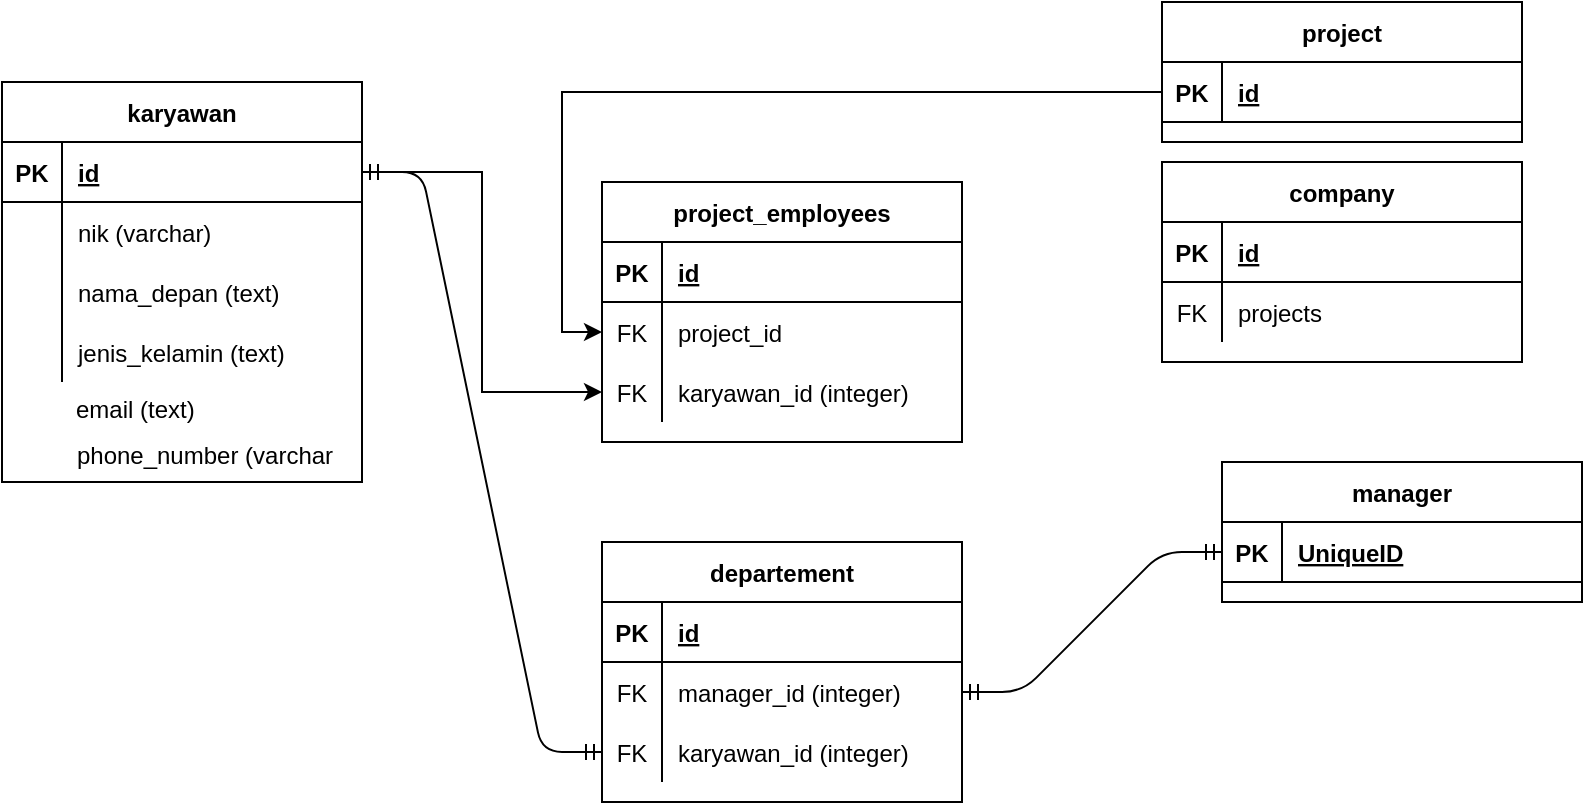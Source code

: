 <mxfile version="13.6.2" type="github">
  <diagram id="hxZONnEqUnCVAm0r_mop" name="Schema All-relation Study">
    <mxGraphModel dx="1422" dy="762" grid="1" gridSize="10" guides="1" tooltips="1" connect="1" arrows="1" fold="1" page="1" pageScale="1" pageWidth="827" pageHeight="1169" math="0" shadow="0">
      <root>
        <mxCell id="0" />
        <mxCell id="1" parent="0" />
        <mxCell id="5lLjW02b0xMgPgSY-7X2-3" value="karyawan" style="shape=table;startSize=30;container=1;collapsible=1;childLayout=tableLayout;fixedRows=1;rowLines=0;fontStyle=1;align=center;resizeLast=1;" vertex="1" parent="1">
          <mxGeometry x="10" y="60" width="180" height="200" as="geometry" />
        </mxCell>
        <mxCell id="5lLjW02b0xMgPgSY-7X2-4" value="" style="shape=partialRectangle;collapsible=0;dropTarget=0;pointerEvents=0;fillColor=none;top=0;left=0;bottom=1;right=0;points=[[0,0.5],[1,0.5]];portConstraint=eastwest;" vertex="1" parent="5lLjW02b0xMgPgSY-7X2-3">
          <mxGeometry y="30" width="180" height="30" as="geometry" />
        </mxCell>
        <mxCell id="5lLjW02b0xMgPgSY-7X2-5" value="PK" style="shape=partialRectangle;connectable=0;fillColor=none;top=0;left=0;bottom=0;right=0;fontStyle=1;overflow=hidden;" vertex="1" parent="5lLjW02b0xMgPgSY-7X2-4">
          <mxGeometry width="30" height="30" as="geometry" />
        </mxCell>
        <mxCell id="5lLjW02b0xMgPgSY-7X2-6" value="id" style="shape=partialRectangle;connectable=0;fillColor=none;top=0;left=0;bottom=0;right=0;align=left;spacingLeft=6;fontStyle=5;overflow=hidden;" vertex="1" parent="5lLjW02b0xMgPgSY-7X2-4">
          <mxGeometry x="30" width="150" height="30" as="geometry" />
        </mxCell>
        <mxCell id="5lLjW02b0xMgPgSY-7X2-7" value="" style="shape=partialRectangle;collapsible=0;dropTarget=0;pointerEvents=0;fillColor=none;top=0;left=0;bottom=0;right=0;points=[[0,0.5],[1,0.5]];portConstraint=eastwest;" vertex="1" parent="5lLjW02b0xMgPgSY-7X2-3">
          <mxGeometry y="60" width="180" height="30" as="geometry" />
        </mxCell>
        <mxCell id="5lLjW02b0xMgPgSY-7X2-8" value="" style="shape=partialRectangle;connectable=0;fillColor=none;top=0;left=0;bottom=0;right=0;editable=1;overflow=hidden;" vertex="1" parent="5lLjW02b0xMgPgSY-7X2-7">
          <mxGeometry width="30" height="30" as="geometry" />
        </mxCell>
        <mxCell id="5lLjW02b0xMgPgSY-7X2-9" value="nik (varchar)" style="shape=partialRectangle;connectable=0;fillColor=none;top=0;left=0;bottom=0;right=0;align=left;spacingLeft=6;overflow=hidden;" vertex="1" parent="5lLjW02b0xMgPgSY-7X2-7">
          <mxGeometry x="30" width="150" height="30" as="geometry" />
        </mxCell>
        <mxCell id="5lLjW02b0xMgPgSY-7X2-10" value="" style="shape=partialRectangle;collapsible=0;dropTarget=0;pointerEvents=0;fillColor=none;top=0;left=0;bottom=0;right=0;points=[[0,0.5],[1,0.5]];portConstraint=eastwest;" vertex="1" parent="5lLjW02b0xMgPgSY-7X2-3">
          <mxGeometry y="90" width="180" height="30" as="geometry" />
        </mxCell>
        <mxCell id="5lLjW02b0xMgPgSY-7X2-11" value="" style="shape=partialRectangle;connectable=0;fillColor=none;top=0;left=0;bottom=0;right=0;editable=1;overflow=hidden;" vertex="1" parent="5lLjW02b0xMgPgSY-7X2-10">
          <mxGeometry width="30" height="30" as="geometry" />
        </mxCell>
        <mxCell id="5lLjW02b0xMgPgSY-7X2-12" value="nama_depan (text)" style="shape=partialRectangle;connectable=0;fillColor=none;top=0;left=0;bottom=0;right=0;align=left;spacingLeft=6;overflow=hidden;" vertex="1" parent="5lLjW02b0xMgPgSY-7X2-10">
          <mxGeometry x="30" width="150" height="30" as="geometry" />
        </mxCell>
        <mxCell id="5lLjW02b0xMgPgSY-7X2-13" value="" style="shape=partialRectangle;collapsible=0;dropTarget=0;pointerEvents=0;fillColor=none;top=0;left=0;bottom=0;right=0;points=[[0,0.5],[1,0.5]];portConstraint=eastwest;" vertex="1" parent="5lLjW02b0xMgPgSY-7X2-3">
          <mxGeometry y="120" width="180" height="30" as="geometry" />
        </mxCell>
        <mxCell id="5lLjW02b0xMgPgSY-7X2-14" value="" style="shape=partialRectangle;connectable=0;fillColor=none;top=0;left=0;bottom=0;right=0;editable=1;overflow=hidden;" vertex="1" parent="5lLjW02b0xMgPgSY-7X2-13">
          <mxGeometry width="30" height="30" as="geometry" />
        </mxCell>
        <mxCell id="5lLjW02b0xMgPgSY-7X2-15" value="jenis_kelamin (text)" style="shape=partialRectangle;connectable=0;fillColor=none;top=0;left=0;bottom=0;right=0;align=left;spacingLeft=6;overflow=hidden;" vertex="1" parent="5lLjW02b0xMgPgSY-7X2-13">
          <mxGeometry x="30" width="150" height="30" as="geometry" />
        </mxCell>
        <mxCell id="5lLjW02b0xMgPgSY-7X2-30" value="" style="edgeStyle=entityRelationEdgeStyle;fontSize=12;html=1;endArrow=ERmandOne;startArrow=ERmandOne;entryX=0;entryY=0.5;entryDx=0;entryDy=0;" edge="1" parent="1" source="5lLjW02b0xMgPgSY-7X2-4" target="5lLjW02b0xMgPgSY-7X2-26">
          <mxGeometry width="100" height="100" relative="1" as="geometry">
            <mxPoint x="190" y="340" as="sourcePoint" />
            <mxPoint x="290" y="240" as="targetPoint" />
          </mxGeometry>
        </mxCell>
        <mxCell id="5lLjW02b0xMgPgSY-7X2-31" value="email (text)" style="text;strokeColor=none;fillColor=none;spacingLeft=4;spacingRight=4;overflow=hidden;rotatable=0;points=[[0,0.5],[1,0.5]];portConstraint=eastwest;fontSize=12;" vertex="1" parent="1">
          <mxGeometry x="41" y="210" width="80" height="30" as="geometry" />
        </mxCell>
        <mxCell id="5lLjW02b0xMgPgSY-7X2-33" value="phone_number (varchar" style="text;html=1;align=center;verticalAlign=middle;resizable=0;points=[];autosize=1;" vertex="1" parent="1">
          <mxGeometry x="41" y="237" width="140" height="20" as="geometry" />
        </mxCell>
        <mxCell id="5lLjW02b0xMgPgSY-7X2-61" value="" style="edgeStyle=entityRelationEdgeStyle;fontSize=12;html=1;endArrow=ERmandOne;startArrow=ERmandOne;exitX=1;exitY=0.5;exitDx=0;exitDy=0;entryX=0;entryY=0.5;entryDx=0;entryDy=0;" edge="1" parent="1" source="5lLjW02b0xMgPgSY-7X2-23" target="5lLjW02b0xMgPgSY-7X2-35">
          <mxGeometry width="100" height="100" relative="1" as="geometry">
            <mxPoint x="720" y="140" as="sourcePoint" />
            <mxPoint x="610" y="280" as="targetPoint" />
          </mxGeometry>
        </mxCell>
        <mxCell id="5lLjW02b0xMgPgSY-7X2-16" value="departement" style="shape=table;startSize=30;container=1;collapsible=1;childLayout=tableLayout;fixedRows=1;rowLines=0;fontStyle=1;align=center;resizeLast=1;" vertex="1" parent="1">
          <mxGeometry x="310" y="290" width="180" height="130" as="geometry" />
        </mxCell>
        <mxCell id="5lLjW02b0xMgPgSY-7X2-17" value="" style="shape=partialRectangle;collapsible=0;dropTarget=0;pointerEvents=0;fillColor=none;top=0;left=0;bottom=1;right=0;points=[[0,0.5],[1,0.5]];portConstraint=eastwest;" vertex="1" parent="5lLjW02b0xMgPgSY-7X2-16">
          <mxGeometry y="30" width="180" height="30" as="geometry" />
        </mxCell>
        <mxCell id="5lLjW02b0xMgPgSY-7X2-18" value="PK" style="shape=partialRectangle;connectable=0;fillColor=none;top=0;left=0;bottom=0;right=0;fontStyle=1;overflow=hidden;" vertex="1" parent="5lLjW02b0xMgPgSY-7X2-17">
          <mxGeometry width="30" height="30" as="geometry" />
        </mxCell>
        <mxCell id="5lLjW02b0xMgPgSY-7X2-19" value="id" style="shape=partialRectangle;connectable=0;fillColor=none;top=0;left=0;bottom=0;right=0;align=left;spacingLeft=6;fontStyle=5;overflow=hidden;" vertex="1" parent="5lLjW02b0xMgPgSY-7X2-17">
          <mxGeometry x="30" width="150" height="30" as="geometry" />
        </mxCell>
        <mxCell id="5lLjW02b0xMgPgSY-7X2-23" value="" style="shape=partialRectangle;collapsible=0;dropTarget=0;pointerEvents=0;fillColor=none;top=0;left=0;bottom=0;right=0;points=[[0,0.5],[1,0.5]];portConstraint=eastwest;" vertex="1" parent="5lLjW02b0xMgPgSY-7X2-16">
          <mxGeometry y="60" width="180" height="30" as="geometry" />
        </mxCell>
        <mxCell id="5lLjW02b0xMgPgSY-7X2-24" value="FK" style="shape=partialRectangle;connectable=0;fillColor=none;top=0;left=0;bottom=0;right=0;editable=1;overflow=hidden;" vertex="1" parent="5lLjW02b0xMgPgSY-7X2-23">
          <mxGeometry width="30" height="30" as="geometry" />
        </mxCell>
        <mxCell id="5lLjW02b0xMgPgSY-7X2-25" value="manager_id (integer)" style="shape=partialRectangle;connectable=0;fillColor=none;top=0;left=0;bottom=0;right=0;align=left;spacingLeft=6;overflow=hidden;" vertex="1" parent="5lLjW02b0xMgPgSY-7X2-23">
          <mxGeometry x="30" width="150" height="30" as="geometry" />
        </mxCell>
        <mxCell id="5lLjW02b0xMgPgSY-7X2-26" value="" style="shape=partialRectangle;collapsible=0;dropTarget=0;pointerEvents=0;fillColor=none;top=0;left=0;bottom=0;right=0;points=[[0,0.5],[1,0.5]];portConstraint=eastwest;" vertex="1" parent="5lLjW02b0xMgPgSY-7X2-16">
          <mxGeometry y="90" width="180" height="30" as="geometry" />
        </mxCell>
        <mxCell id="5lLjW02b0xMgPgSY-7X2-27" value="FK" style="shape=partialRectangle;connectable=0;fillColor=none;top=0;left=0;bottom=0;right=0;editable=1;overflow=hidden;" vertex="1" parent="5lLjW02b0xMgPgSY-7X2-26">
          <mxGeometry width="30" height="30" as="geometry" />
        </mxCell>
        <mxCell id="5lLjW02b0xMgPgSY-7X2-28" value="karyawan_id (integer)" style="shape=partialRectangle;connectable=0;fillColor=none;top=0;left=0;bottom=0;right=0;align=left;spacingLeft=6;overflow=hidden;" vertex="1" parent="5lLjW02b0xMgPgSY-7X2-26">
          <mxGeometry x="30" width="150" height="30" as="geometry" />
        </mxCell>
        <mxCell id="5lLjW02b0xMgPgSY-7X2-34" value="manager" style="shape=table;startSize=30;container=1;collapsible=1;childLayout=tableLayout;fixedRows=1;rowLines=0;fontStyle=1;align=center;resizeLast=1;" vertex="1" parent="1">
          <mxGeometry x="620" y="250" width="180" height="70" as="geometry" />
        </mxCell>
        <mxCell id="5lLjW02b0xMgPgSY-7X2-35" value="" style="shape=partialRectangle;collapsible=0;dropTarget=0;pointerEvents=0;fillColor=none;top=0;left=0;bottom=1;right=0;points=[[0,0.5],[1,0.5]];portConstraint=eastwest;" vertex="1" parent="5lLjW02b0xMgPgSY-7X2-34">
          <mxGeometry y="30" width="180" height="30" as="geometry" />
        </mxCell>
        <mxCell id="5lLjW02b0xMgPgSY-7X2-36" value="PK" style="shape=partialRectangle;connectable=0;fillColor=none;top=0;left=0;bottom=0;right=0;fontStyle=1;overflow=hidden;" vertex="1" parent="5lLjW02b0xMgPgSY-7X2-35">
          <mxGeometry width="30" height="30" as="geometry" />
        </mxCell>
        <mxCell id="5lLjW02b0xMgPgSY-7X2-37" value="UniqueID" style="shape=partialRectangle;connectable=0;fillColor=none;top=0;left=0;bottom=0;right=0;align=left;spacingLeft=6;fontStyle=5;overflow=hidden;" vertex="1" parent="5lLjW02b0xMgPgSY-7X2-35">
          <mxGeometry x="30" width="150" height="30" as="geometry" />
        </mxCell>
        <mxCell id="5lLjW02b0xMgPgSY-7X2-65" value="company" style="shape=table;startSize=30;container=1;collapsible=1;childLayout=tableLayout;fixedRows=1;rowLines=0;fontStyle=1;align=center;resizeLast=1;" vertex="1" parent="1">
          <mxGeometry x="590" y="100" width="180" height="100" as="geometry" />
        </mxCell>
        <mxCell id="5lLjW02b0xMgPgSY-7X2-66" value="" style="shape=partialRectangle;collapsible=0;dropTarget=0;pointerEvents=0;fillColor=none;top=0;left=0;bottom=1;right=0;points=[[0,0.5],[1,0.5]];portConstraint=eastwest;" vertex="1" parent="5lLjW02b0xMgPgSY-7X2-65">
          <mxGeometry y="30" width="180" height="30" as="geometry" />
        </mxCell>
        <mxCell id="5lLjW02b0xMgPgSY-7X2-67" value="PK" style="shape=partialRectangle;connectable=0;fillColor=none;top=0;left=0;bottom=0;right=0;fontStyle=1;overflow=hidden;" vertex="1" parent="5lLjW02b0xMgPgSY-7X2-66">
          <mxGeometry width="30" height="30" as="geometry" />
        </mxCell>
        <mxCell id="5lLjW02b0xMgPgSY-7X2-68" value="id" style="shape=partialRectangle;connectable=0;fillColor=none;top=0;left=0;bottom=0;right=0;align=left;spacingLeft=6;fontStyle=5;overflow=hidden;" vertex="1" parent="5lLjW02b0xMgPgSY-7X2-66">
          <mxGeometry x="30" width="150" height="30" as="geometry" />
        </mxCell>
        <mxCell id="5lLjW02b0xMgPgSY-7X2-72" value="" style="shape=partialRectangle;collapsible=0;dropTarget=0;pointerEvents=0;fillColor=none;top=0;left=0;bottom=0;right=0;points=[[0,0.5],[1,0.5]];portConstraint=eastwest;" vertex="1" parent="5lLjW02b0xMgPgSY-7X2-65">
          <mxGeometry y="60" width="180" height="30" as="geometry" />
        </mxCell>
        <mxCell id="5lLjW02b0xMgPgSY-7X2-73" value="FK" style="shape=partialRectangle;connectable=0;fillColor=none;top=0;left=0;bottom=0;right=0;editable=1;overflow=hidden;" vertex="1" parent="5lLjW02b0xMgPgSY-7X2-72">
          <mxGeometry width="30" height="30" as="geometry" />
        </mxCell>
        <mxCell id="5lLjW02b0xMgPgSY-7X2-74" value="projects" style="shape=partialRectangle;connectable=0;fillColor=none;top=0;left=0;bottom=0;right=0;align=left;spacingLeft=6;overflow=hidden;" vertex="1" parent="5lLjW02b0xMgPgSY-7X2-72">
          <mxGeometry x="30" width="150" height="30" as="geometry" />
        </mxCell>
        <mxCell id="5lLjW02b0xMgPgSY-7X2-83" value="project_employees" style="shape=table;startSize=30;container=1;collapsible=1;childLayout=tableLayout;fixedRows=1;rowLines=0;fontStyle=1;align=center;resizeLast=1;" vertex="1" parent="1">
          <mxGeometry x="310" y="110" width="180" height="130" as="geometry" />
        </mxCell>
        <mxCell id="5lLjW02b0xMgPgSY-7X2-84" value="" style="shape=partialRectangle;collapsible=0;dropTarget=0;pointerEvents=0;fillColor=none;top=0;left=0;bottom=1;right=0;points=[[0,0.5],[1,0.5]];portConstraint=eastwest;" vertex="1" parent="5lLjW02b0xMgPgSY-7X2-83">
          <mxGeometry y="30" width="180" height="30" as="geometry" />
        </mxCell>
        <mxCell id="5lLjW02b0xMgPgSY-7X2-85" value="PK" style="shape=partialRectangle;connectable=0;fillColor=none;top=0;left=0;bottom=0;right=0;fontStyle=1;overflow=hidden;" vertex="1" parent="5lLjW02b0xMgPgSY-7X2-84">
          <mxGeometry width="30" height="30" as="geometry" />
        </mxCell>
        <mxCell id="5lLjW02b0xMgPgSY-7X2-86" value="id" style="shape=partialRectangle;connectable=0;fillColor=none;top=0;left=0;bottom=0;right=0;align=left;spacingLeft=6;fontStyle=5;overflow=hidden;" vertex="1" parent="5lLjW02b0xMgPgSY-7X2-84">
          <mxGeometry x="30" width="150" height="30" as="geometry" />
        </mxCell>
        <mxCell id="5lLjW02b0xMgPgSY-7X2-87" value="" style="shape=partialRectangle;collapsible=0;dropTarget=0;pointerEvents=0;fillColor=none;top=0;left=0;bottom=0;right=0;points=[[0,0.5],[1,0.5]];portConstraint=eastwest;" vertex="1" parent="5lLjW02b0xMgPgSY-7X2-83">
          <mxGeometry y="60" width="180" height="30" as="geometry" />
        </mxCell>
        <mxCell id="5lLjW02b0xMgPgSY-7X2-88" value="FK" style="shape=partialRectangle;connectable=0;fillColor=none;top=0;left=0;bottom=0;right=0;editable=1;overflow=hidden;" vertex="1" parent="5lLjW02b0xMgPgSY-7X2-87">
          <mxGeometry width="30" height="30" as="geometry" />
        </mxCell>
        <mxCell id="5lLjW02b0xMgPgSY-7X2-89" value="project_id" style="shape=partialRectangle;connectable=0;fillColor=none;top=0;left=0;bottom=0;right=0;align=left;spacingLeft=6;overflow=hidden;" vertex="1" parent="5lLjW02b0xMgPgSY-7X2-87">
          <mxGeometry x="30" width="150" height="30" as="geometry" />
        </mxCell>
        <mxCell id="5lLjW02b0xMgPgSY-7X2-90" value="" style="shape=partialRectangle;collapsible=0;dropTarget=0;pointerEvents=0;fillColor=none;top=0;left=0;bottom=0;right=0;points=[[0,0.5],[1,0.5]];portConstraint=eastwest;" vertex="1" parent="5lLjW02b0xMgPgSY-7X2-83">
          <mxGeometry y="90" width="180" height="30" as="geometry" />
        </mxCell>
        <mxCell id="5lLjW02b0xMgPgSY-7X2-91" value="FK" style="shape=partialRectangle;connectable=0;fillColor=none;top=0;left=0;bottom=0;right=0;editable=1;overflow=hidden;" vertex="1" parent="5lLjW02b0xMgPgSY-7X2-90">
          <mxGeometry width="30" height="30" as="geometry" />
        </mxCell>
        <mxCell id="5lLjW02b0xMgPgSY-7X2-92" value="karyawan_id (integer)" style="shape=partialRectangle;connectable=0;fillColor=none;top=0;left=0;bottom=0;right=0;align=left;spacingLeft=6;overflow=hidden;" vertex="1" parent="5lLjW02b0xMgPgSY-7X2-90">
          <mxGeometry x="30" width="150" height="30" as="geometry" />
        </mxCell>
        <mxCell id="5lLjW02b0xMgPgSY-7X2-93" value="project" style="shape=table;startSize=30;container=1;collapsible=1;childLayout=tableLayout;fixedRows=1;rowLines=0;fontStyle=1;align=center;resizeLast=1;" vertex="1" parent="1">
          <mxGeometry x="590" y="20" width="180" height="70" as="geometry" />
        </mxCell>
        <mxCell id="5lLjW02b0xMgPgSY-7X2-94" value="" style="shape=partialRectangle;collapsible=0;dropTarget=0;pointerEvents=0;fillColor=none;top=0;left=0;bottom=1;right=0;points=[[0,0.5],[1,0.5]];portConstraint=eastwest;" vertex="1" parent="5lLjW02b0xMgPgSY-7X2-93">
          <mxGeometry y="30" width="180" height="30" as="geometry" />
        </mxCell>
        <mxCell id="5lLjW02b0xMgPgSY-7X2-95" value="PK" style="shape=partialRectangle;connectable=0;fillColor=none;top=0;left=0;bottom=0;right=0;fontStyle=1;overflow=hidden;" vertex="1" parent="5lLjW02b0xMgPgSY-7X2-94">
          <mxGeometry width="30" height="30" as="geometry" />
        </mxCell>
        <mxCell id="5lLjW02b0xMgPgSY-7X2-96" value="id" style="shape=partialRectangle;connectable=0;fillColor=none;top=0;left=0;bottom=0;right=0;align=left;spacingLeft=6;fontStyle=5;overflow=hidden;" vertex="1" parent="5lLjW02b0xMgPgSY-7X2-94">
          <mxGeometry x="30" width="150" height="30" as="geometry" />
        </mxCell>
        <mxCell id="5lLjW02b0xMgPgSY-7X2-100" style="edgeStyle=orthogonalEdgeStyle;rounded=0;orthogonalLoop=1;jettySize=auto;html=1;exitX=1;exitY=0.5;exitDx=0;exitDy=0;entryX=0;entryY=0.5;entryDx=0;entryDy=0;" edge="1" parent="1" source="5lLjW02b0xMgPgSY-7X2-4" target="5lLjW02b0xMgPgSY-7X2-90">
          <mxGeometry relative="1" as="geometry" />
        </mxCell>
        <mxCell id="5lLjW02b0xMgPgSY-7X2-102" style="edgeStyle=orthogonalEdgeStyle;rounded=0;orthogonalLoop=1;jettySize=auto;html=1;exitX=0;exitY=0.5;exitDx=0;exitDy=0;entryX=0;entryY=0.5;entryDx=0;entryDy=0;" edge="1" parent="1" source="5lLjW02b0xMgPgSY-7X2-94" target="5lLjW02b0xMgPgSY-7X2-87">
          <mxGeometry relative="1" as="geometry" />
        </mxCell>
      </root>
    </mxGraphModel>
  </diagram>
</mxfile>
